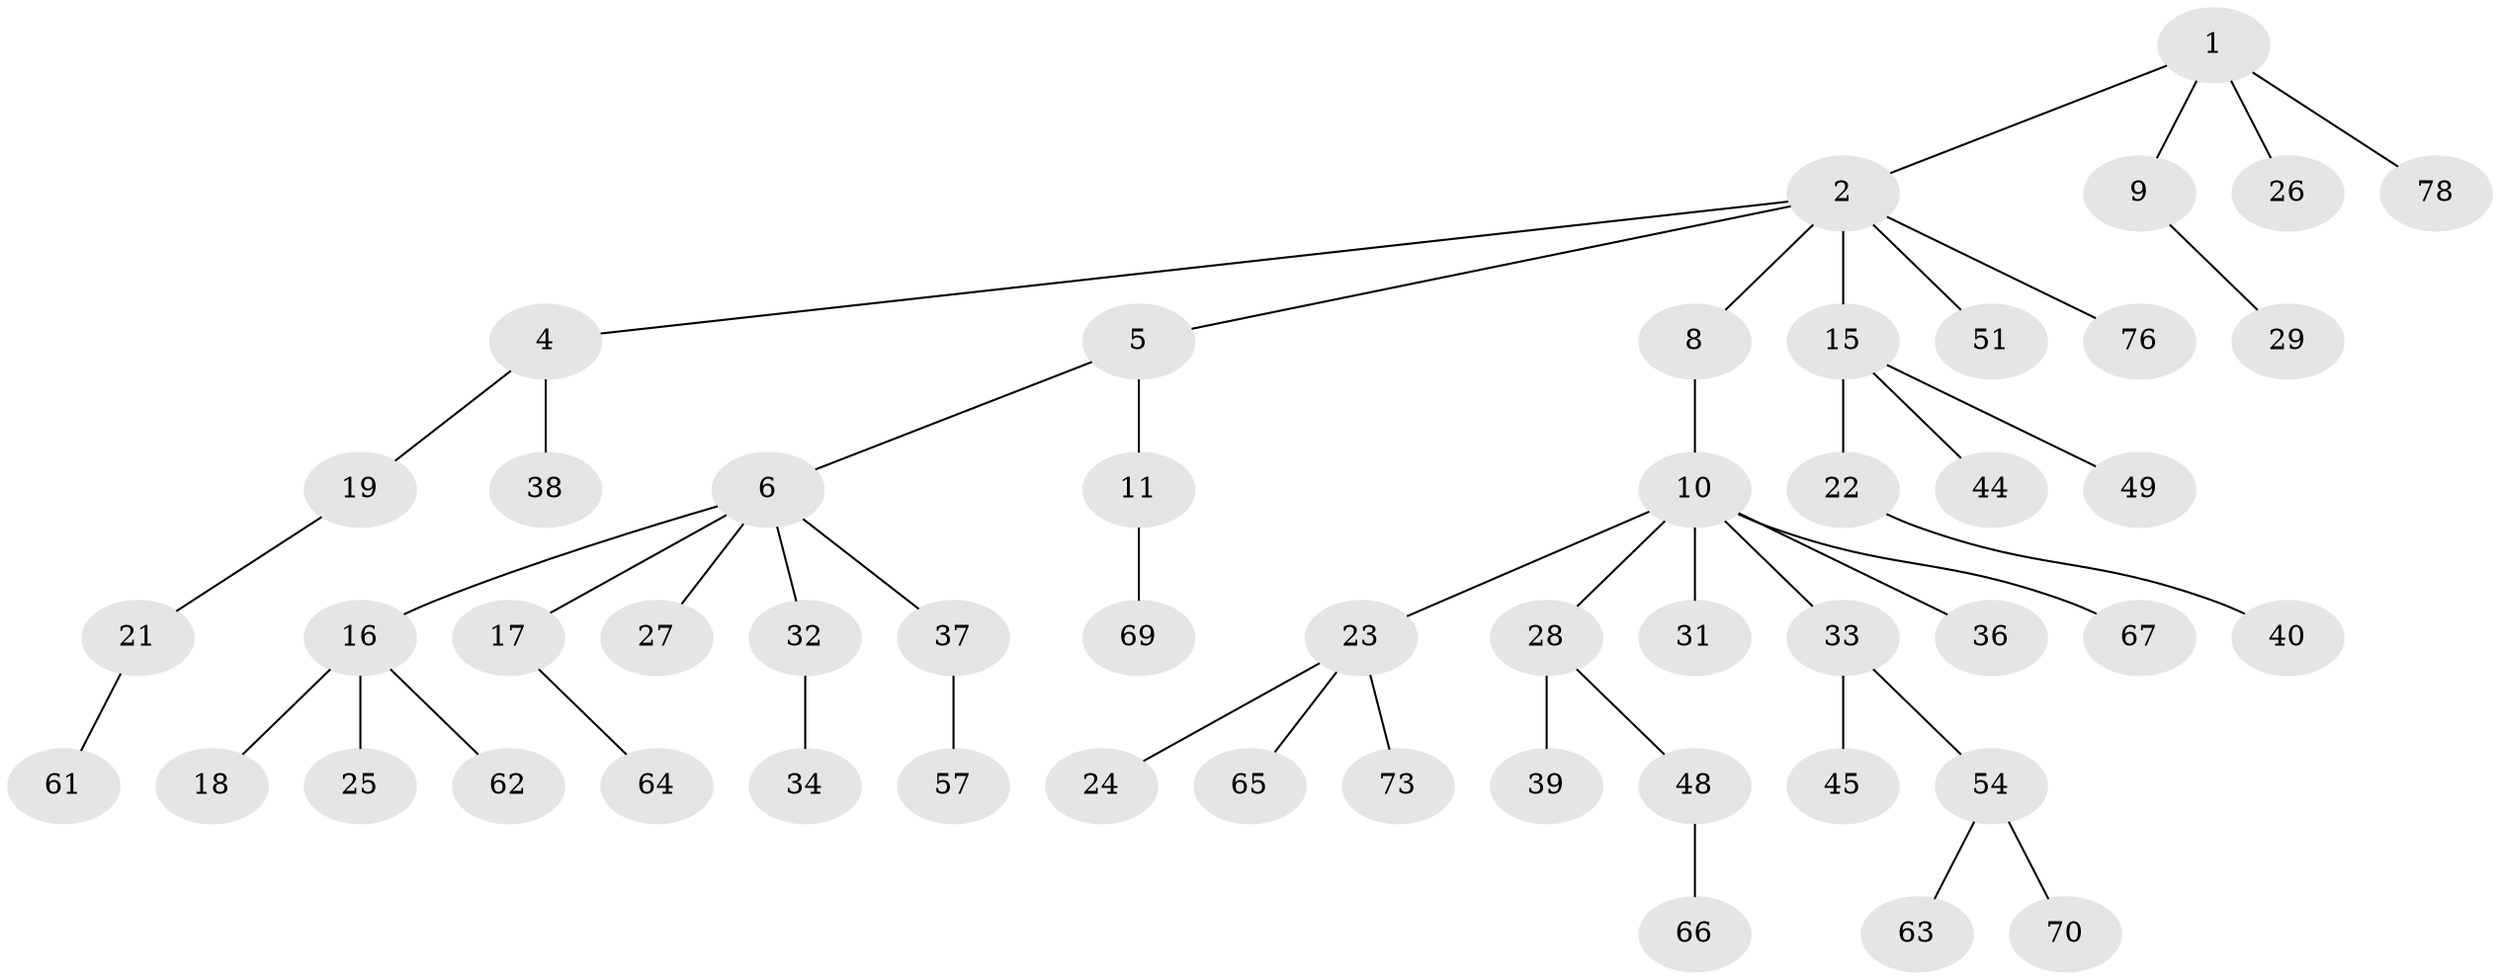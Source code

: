 // original degree distribution, {4: 0.038461538461538464, 7: 0.01282051282051282, 2: 0.2692307692307692, 3: 0.15384615384615385, 5: 0.05128205128205128, 1: 0.47435897435897434}
// Generated by graph-tools (version 1.1) at 2025/11/02/27/25 16:11:24]
// undirected, 51 vertices, 50 edges
graph export_dot {
graph [start="1"]
  node [color=gray90,style=filled];
  1 [super="+3"];
  2 [super="+13"];
  4 [super="+14"];
  5;
  6 [super="+7"];
  8;
  9 [super="+46"];
  10 [super="+12"];
  11 [super="+53"];
  15 [super="+20"];
  16 [super="+59"];
  17 [super="+58"];
  18 [super="+60"];
  19;
  21 [super="+42"];
  22 [super="+56"];
  23 [super="+43"];
  24 [super="+52"];
  25;
  26 [super="+55"];
  27;
  28 [super="+30"];
  29 [super="+50"];
  31;
  32 [super="+74"];
  33 [super="+35"];
  34 [super="+41"];
  36;
  37;
  38;
  39 [super="+75"];
  40 [super="+47"];
  44;
  45;
  48 [super="+71"];
  49;
  51;
  54 [super="+68"];
  57 [super="+77"];
  61;
  62;
  63 [super="+72"];
  64;
  65;
  66;
  67;
  69;
  70;
  73;
  76;
  78;
  1 -- 2;
  1 -- 9;
  1 -- 26;
  1 -- 78;
  2 -- 4;
  2 -- 5;
  2 -- 8;
  2 -- 51;
  2 -- 76;
  2 -- 15;
  4 -- 38;
  4 -- 19;
  5 -- 6;
  5 -- 11;
  6 -- 17;
  6 -- 27;
  6 -- 37;
  6 -- 16;
  6 -- 32;
  8 -- 10;
  9 -- 29;
  10 -- 23;
  10 -- 28;
  10 -- 31;
  10 -- 33;
  10 -- 67;
  10 -- 36;
  11 -- 69;
  15 -- 22;
  15 -- 44;
  15 -- 49;
  16 -- 18;
  16 -- 25;
  16 -- 62;
  17 -- 64;
  19 -- 21;
  21 -- 61;
  22 -- 40;
  23 -- 24;
  23 -- 65;
  23 -- 73;
  28 -- 39;
  28 -- 48;
  32 -- 34;
  33 -- 45;
  33 -- 54;
  37 -- 57;
  48 -- 66;
  54 -- 63;
  54 -- 70;
}
